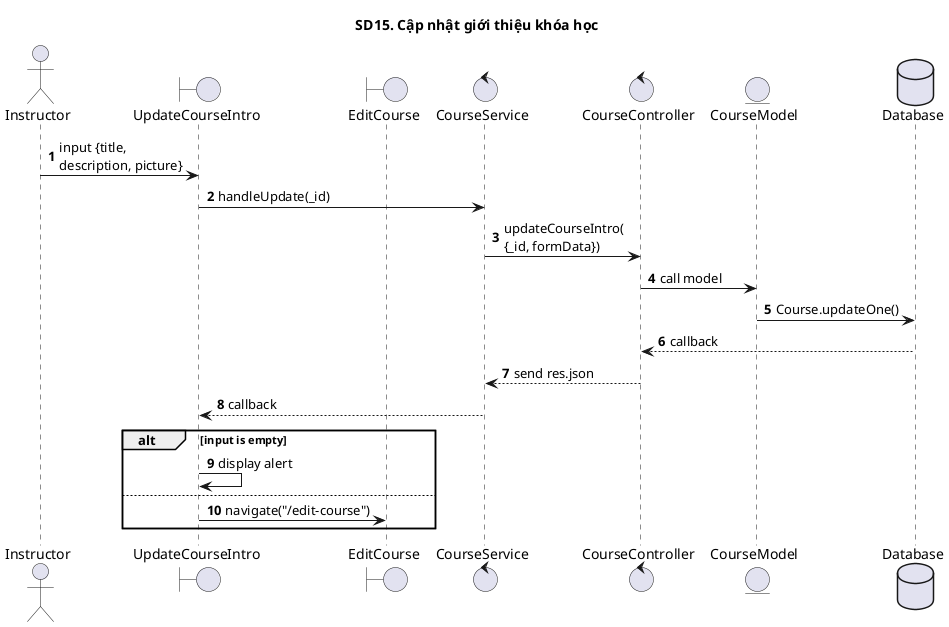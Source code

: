 @startuml SQ

autonumber

title SD15. Cập nhật giới thiệu khóa học

actor "Instructor"
boundary "UpdateCourseIntro"
boundary "EditCourse"
control "CourseService"
control "CourseController"
entity "CourseModel"
database "Database" as Database

Instructor -> UpdateCourseIntro: input {title,\ndescription, picture}
UpdateCourseIntro -> CourseService: handleUpdate(_id)
CourseService -> CourseController: updateCourseIntro(\n{_id, formData})
CourseController -> CourseModel: call model
CourseModel -> Database: Course.updateOne()
Database --> CourseController: callback
CourseController --> CourseService: send res.json
CourseService --> UpdateCourseIntro: callback
alt input is empty
UpdateCourseIntro -> UpdateCourseIntro: display alert
else
UpdateCourseIntro -> EditCourse: navigate("/edit-course")
end
@enduml
